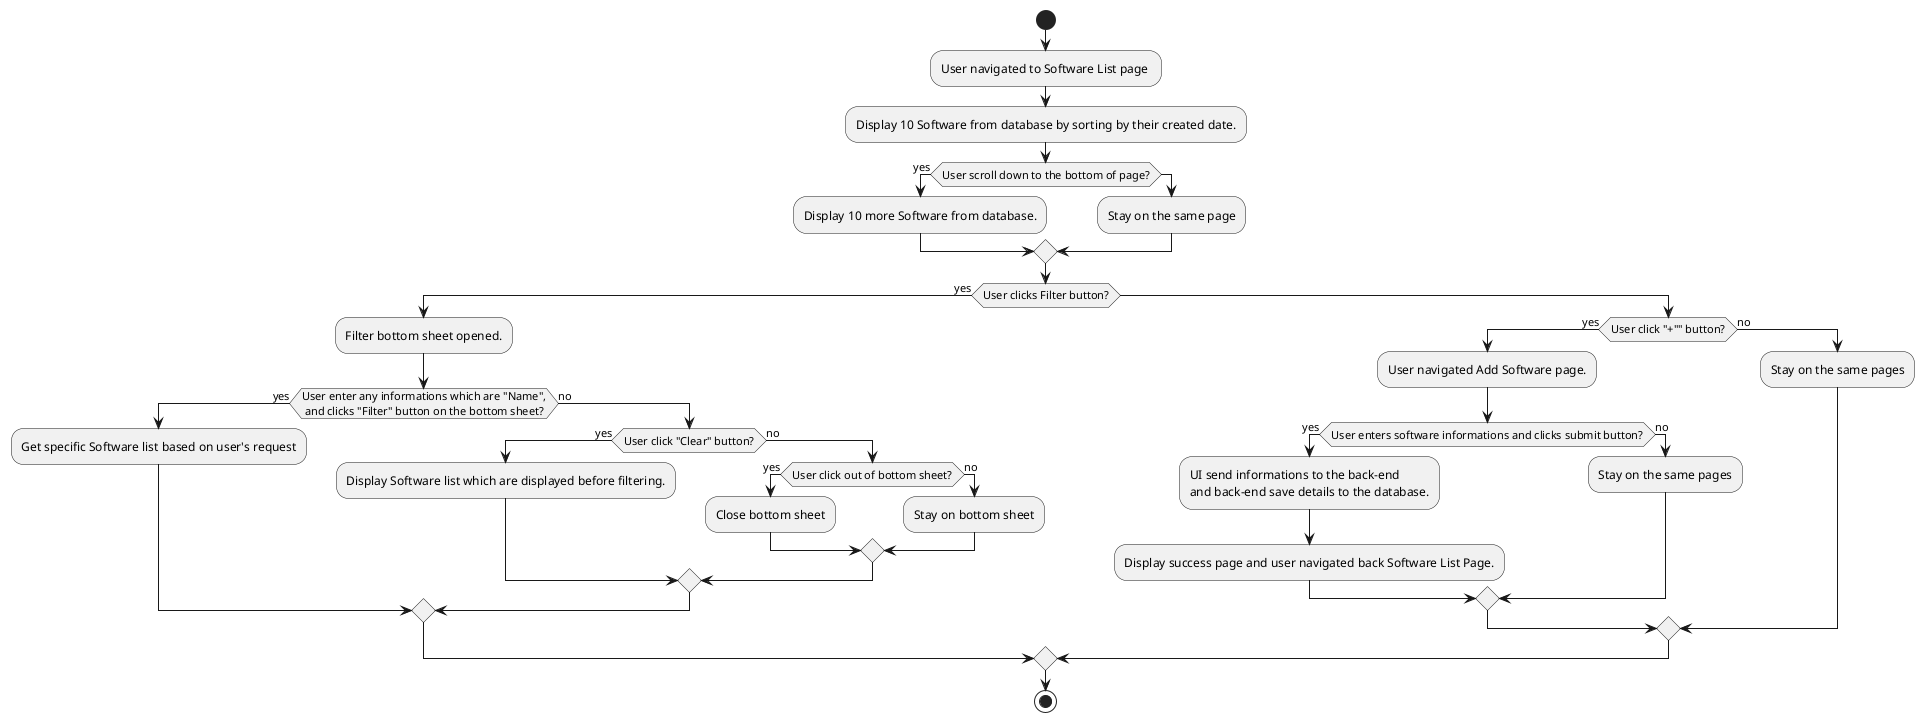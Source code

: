 @startuml
start
:User navigated to Software List page ;
:Display 10 Software from database by sorting by their created date.;
if (User scroll down to the bottom of page?) then (yes)
    :Display 10 more Software from database.;
else
    :Stay on the same page;
endif
if (User clicks Filter button?) then (yes)
    :Filter bottom sheet opened.;
    if (User enter any informations which are "Name",\n and clicks "Filter" button on the bottom sheet?) then (yes)
        :Get specific Software list based on user's request;
    else (no)
        if (User click "Clear" button?) then (yes)
            :Display Software list which are displayed before filtering.;
        else (no)
            if (User click out of bottom sheet?) then (yes)
                :Close bottom sheet;
            else (no)
                :Stay on bottom sheet;
            endif
        endif
    endif
else 
    if (User click "+"" button?) then (yes)
        :User navigated Add Software page.;
        if (User enters software informations and clicks submit button?) then (yes)
            :UI send informations to the back-end \nand back-end save details to the database.;
            :Display success page and user navigated back Software List Page.;
        else (no)
            :Stay on the same pages;
        endif
    else (no)
        :Stay on the same pages;
    endif
endif
stop
@enduml